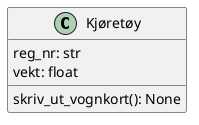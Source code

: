@startuml kjøretøy
class Kjøretøy {
    reg_nr: str
    vekt: float 
    skriv_ut_vognkort(): None
}

' Kjøretøy er navnet på klassen
' reg_nr og vekt er egenskaper som kan ses på som verdier eller variabler som hører til klassen
' skriv_ut_vognkort er en metode som "gjør noe"
@enduml

